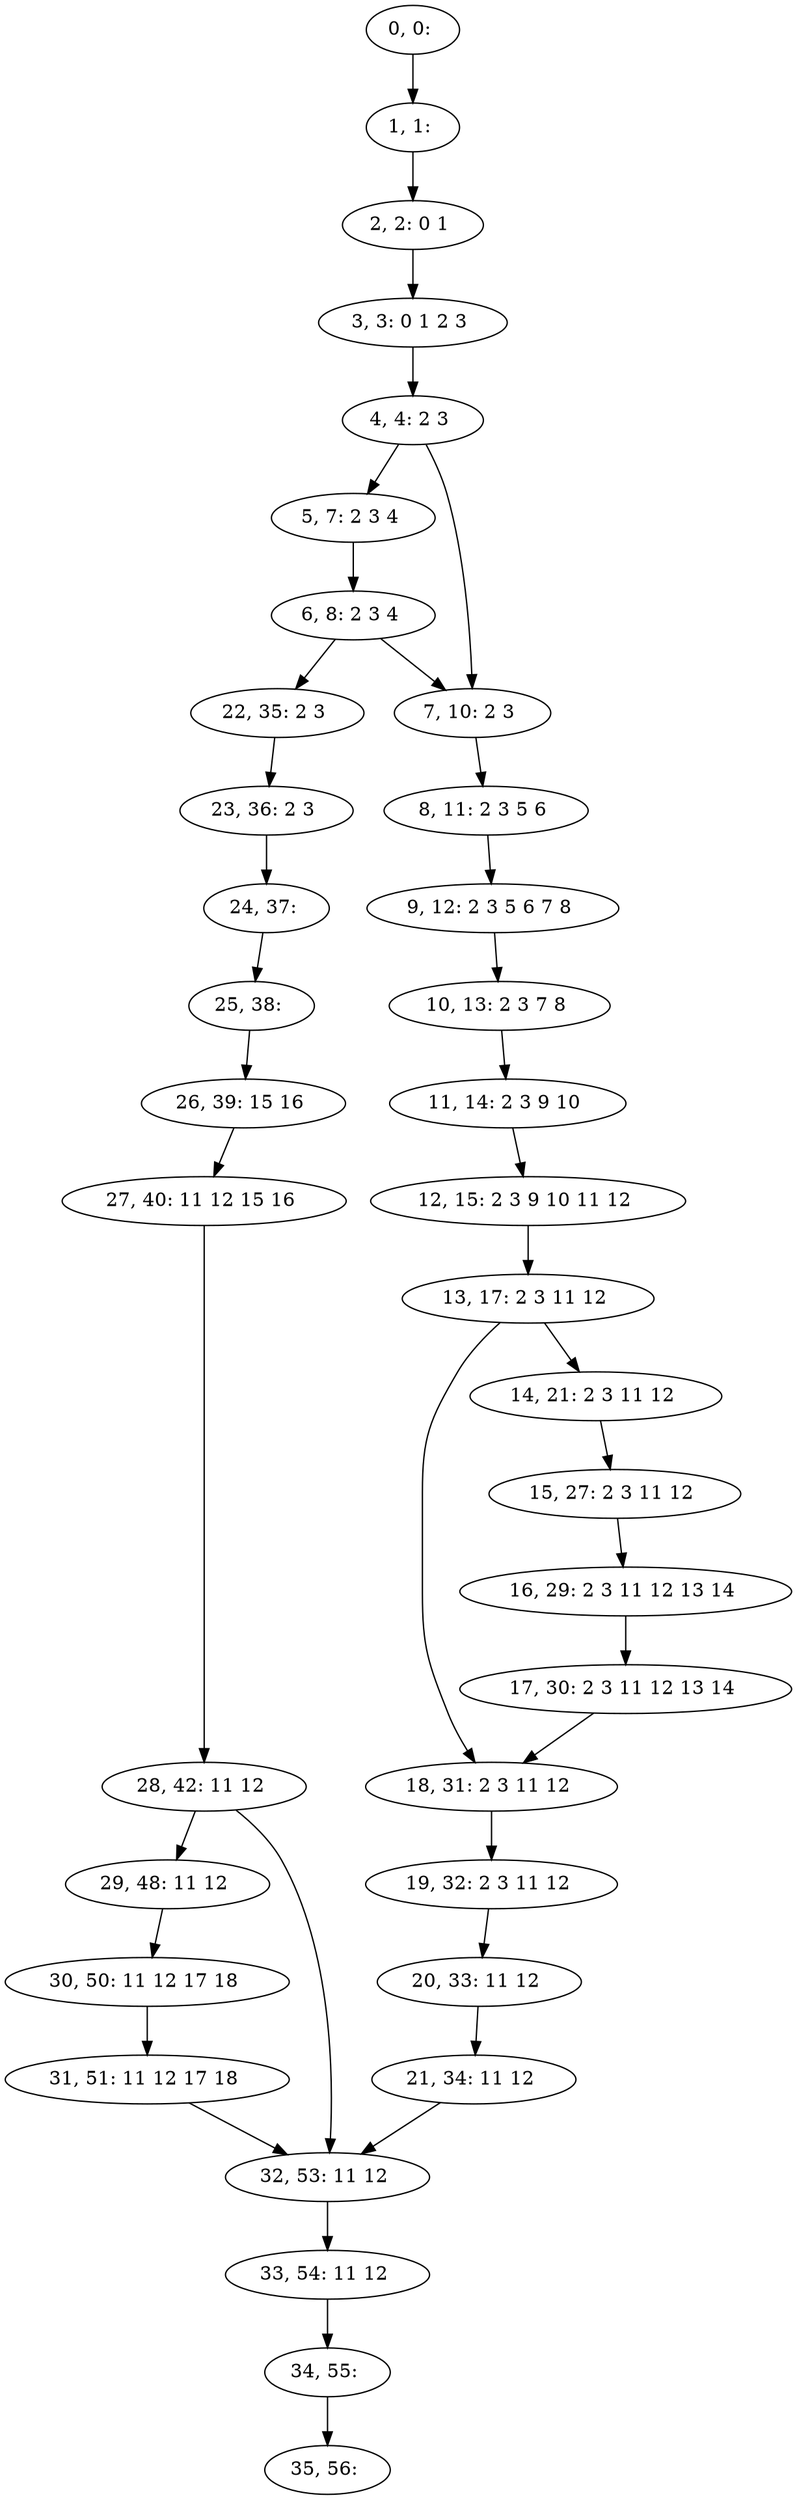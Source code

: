 digraph G {
0[label="0, 0: "];
1[label="1, 1: "];
2[label="2, 2: 0 1 "];
3[label="3, 3: 0 1 2 3 "];
4[label="4, 4: 2 3 "];
5[label="5, 7: 2 3 4 "];
6[label="6, 8: 2 3 4 "];
7[label="7, 10: 2 3 "];
8[label="8, 11: 2 3 5 6 "];
9[label="9, 12: 2 3 5 6 7 8 "];
10[label="10, 13: 2 3 7 8 "];
11[label="11, 14: 2 3 9 10 "];
12[label="12, 15: 2 3 9 10 11 12 "];
13[label="13, 17: 2 3 11 12 "];
14[label="14, 21: 2 3 11 12 "];
15[label="15, 27: 2 3 11 12 "];
16[label="16, 29: 2 3 11 12 13 14 "];
17[label="17, 30: 2 3 11 12 13 14 "];
18[label="18, 31: 2 3 11 12 "];
19[label="19, 32: 2 3 11 12 "];
20[label="20, 33: 11 12 "];
21[label="21, 34: 11 12 "];
22[label="22, 35: 2 3 "];
23[label="23, 36: 2 3 "];
24[label="24, 37: "];
25[label="25, 38: "];
26[label="26, 39: 15 16 "];
27[label="27, 40: 11 12 15 16 "];
28[label="28, 42: 11 12 "];
29[label="29, 48: 11 12 "];
30[label="30, 50: 11 12 17 18 "];
31[label="31, 51: 11 12 17 18 "];
32[label="32, 53: 11 12 "];
33[label="33, 54: 11 12 "];
34[label="34, 55: "];
35[label="35, 56: "];
0->1 ;
1->2 ;
2->3 ;
3->4 ;
4->5 ;
4->7 ;
5->6 ;
6->7 ;
6->22 ;
7->8 ;
8->9 ;
9->10 ;
10->11 ;
11->12 ;
12->13 ;
13->14 ;
13->18 ;
14->15 ;
15->16 ;
16->17 ;
17->18 ;
18->19 ;
19->20 ;
20->21 ;
21->32 ;
22->23 ;
23->24 ;
24->25 ;
25->26 ;
26->27 ;
27->28 ;
28->29 ;
28->32 ;
29->30 ;
30->31 ;
31->32 ;
32->33 ;
33->34 ;
34->35 ;
}
